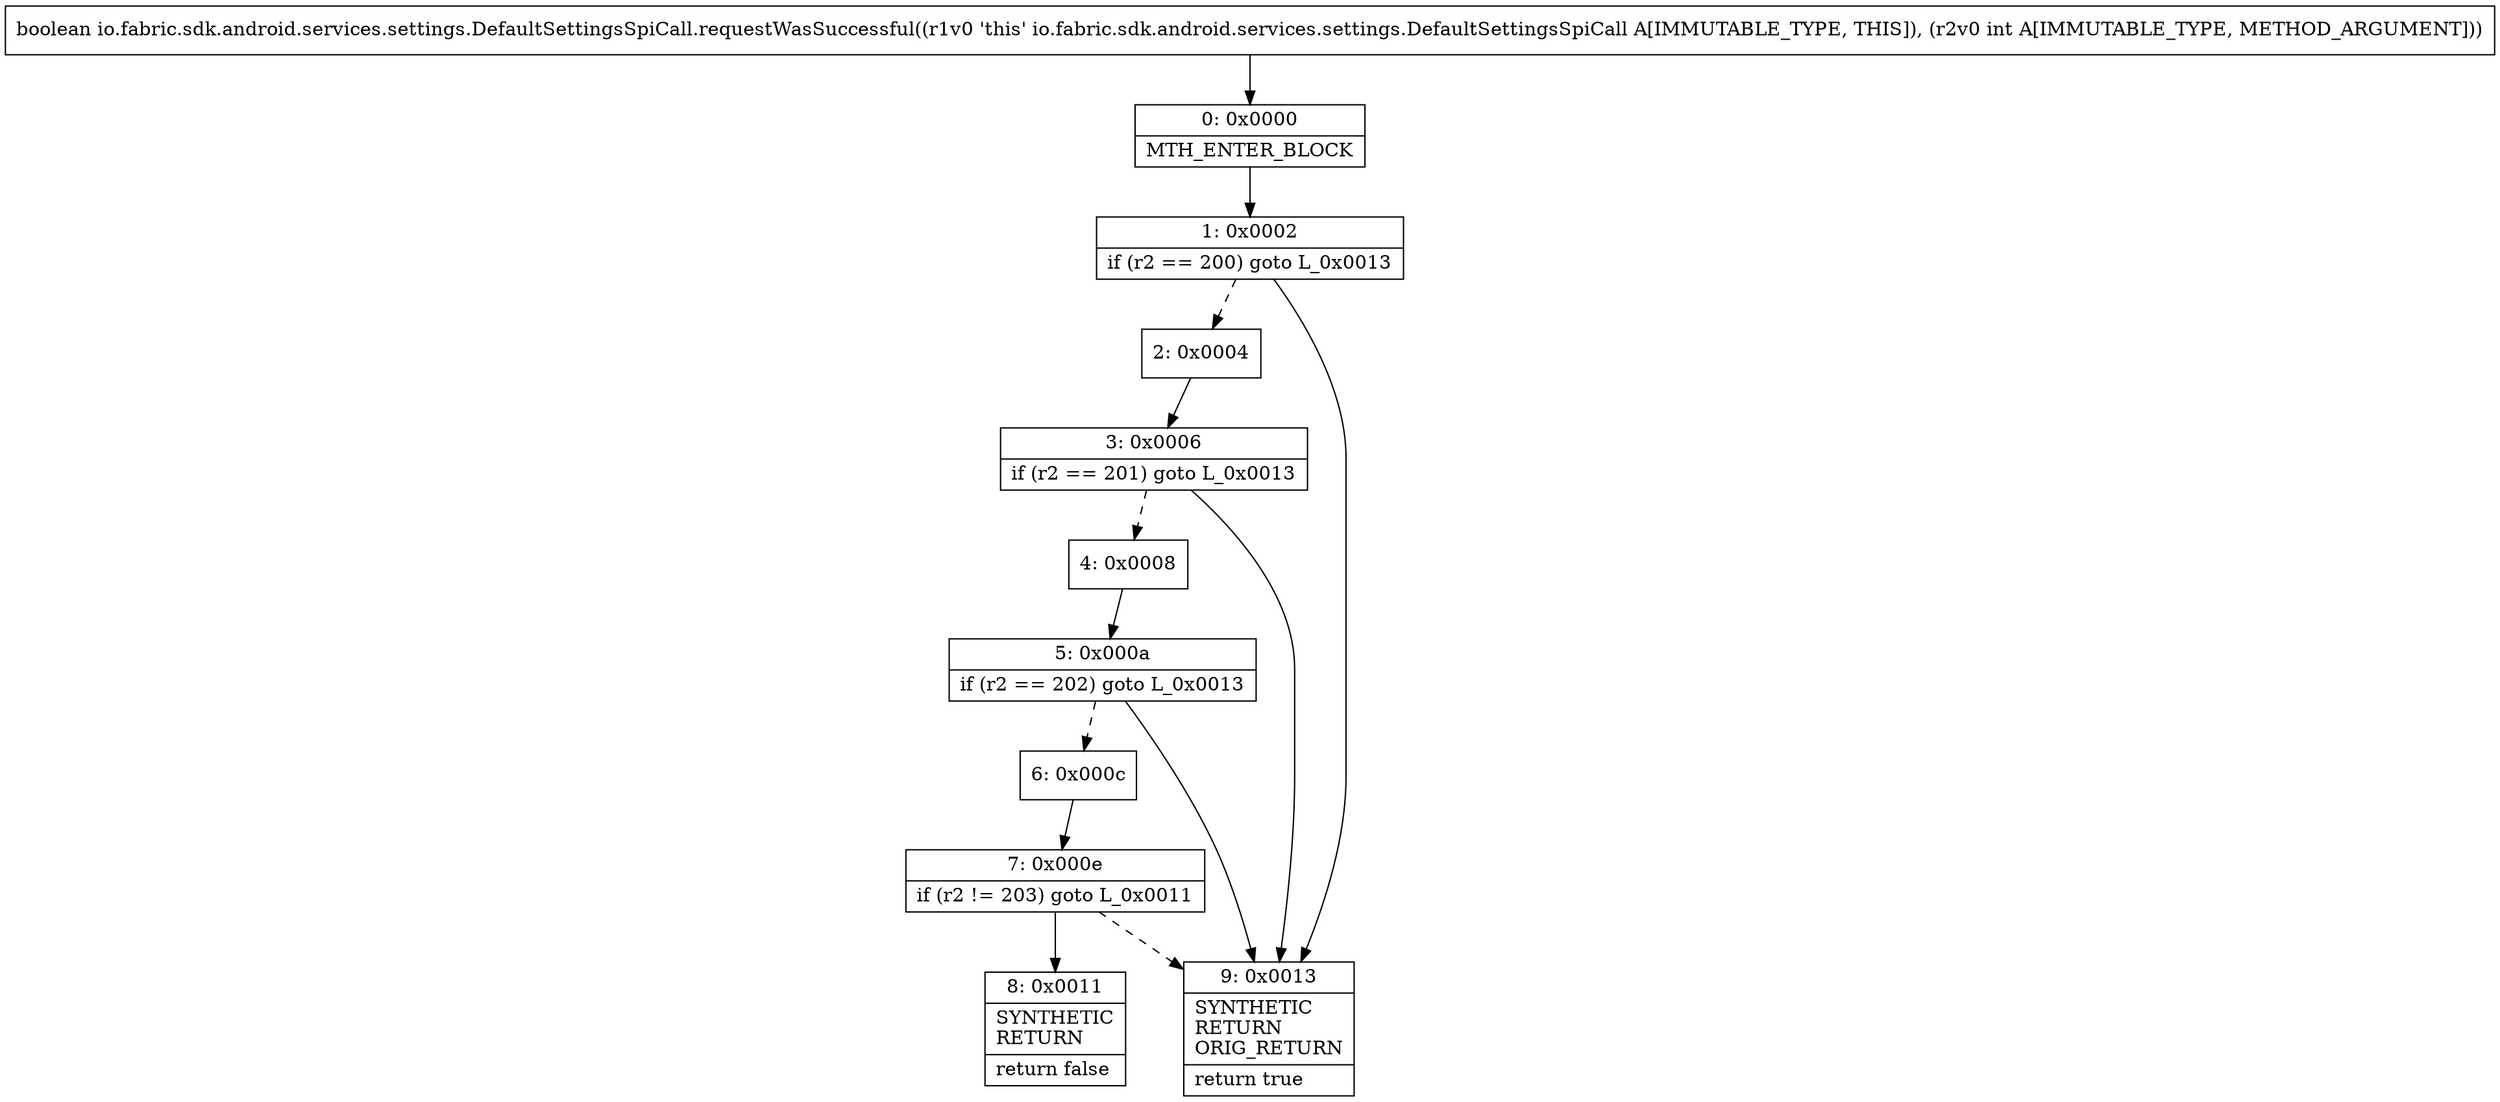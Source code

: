 digraph "CFG forio.fabric.sdk.android.services.settings.DefaultSettingsSpiCall.requestWasSuccessful(I)Z" {
Node_0 [shape=record,label="{0\:\ 0x0000|MTH_ENTER_BLOCK\l}"];
Node_1 [shape=record,label="{1\:\ 0x0002|if (r2 == 200) goto L_0x0013\l}"];
Node_2 [shape=record,label="{2\:\ 0x0004}"];
Node_3 [shape=record,label="{3\:\ 0x0006|if (r2 == 201) goto L_0x0013\l}"];
Node_4 [shape=record,label="{4\:\ 0x0008}"];
Node_5 [shape=record,label="{5\:\ 0x000a|if (r2 == 202) goto L_0x0013\l}"];
Node_6 [shape=record,label="{6\:\ 0x000c}"];
Node_7 [shape=record,label="{7\:\ 0x000e|if (r2 != 203) goto L_0x0011\l}"];
Node_8 [shape=record,label="{8\:\ 0x0011|SYNTHETIC\lRETURN\l|return false\l}"];
Node_9 [shape=record,label="{9\:\ 0x0013|SYNTHETIC\lRETURN\lORIG_RETURN\l|return true\l}"];
MethodNode[shape=record,label="{boolean io.fabric.sdk.android.services.settings.DefaultSettingsSpiCall.requestWasSuccessful((r1v0 'this' io.fabric.sdk.android.services.settings.DefaultSettingsSpiCall A[IMMUTABLE_TYPE, THIS]), (r2v0 int A[IMMUTABLE_TYPE, METHOD_ARGUMENT])) }"];
MethodNode -> Node_0;
Node_0 -> Node_1;
Node_1 -> Node_2[style=dashed];
Node_1 -> Node_9;
Node_2 -> Node_3;
Node_3 -> Node_4[style=dashed];
Node_3 -> Node_9;
Node_4 -> Node_5;
Node_5 -> Node_6[style=dashed];
Node_5 -> Node_9;
Node_6 -> Node_7;
Node_7 -> Node_8;
Node_7 -> Node_9[style=dashed];
}


